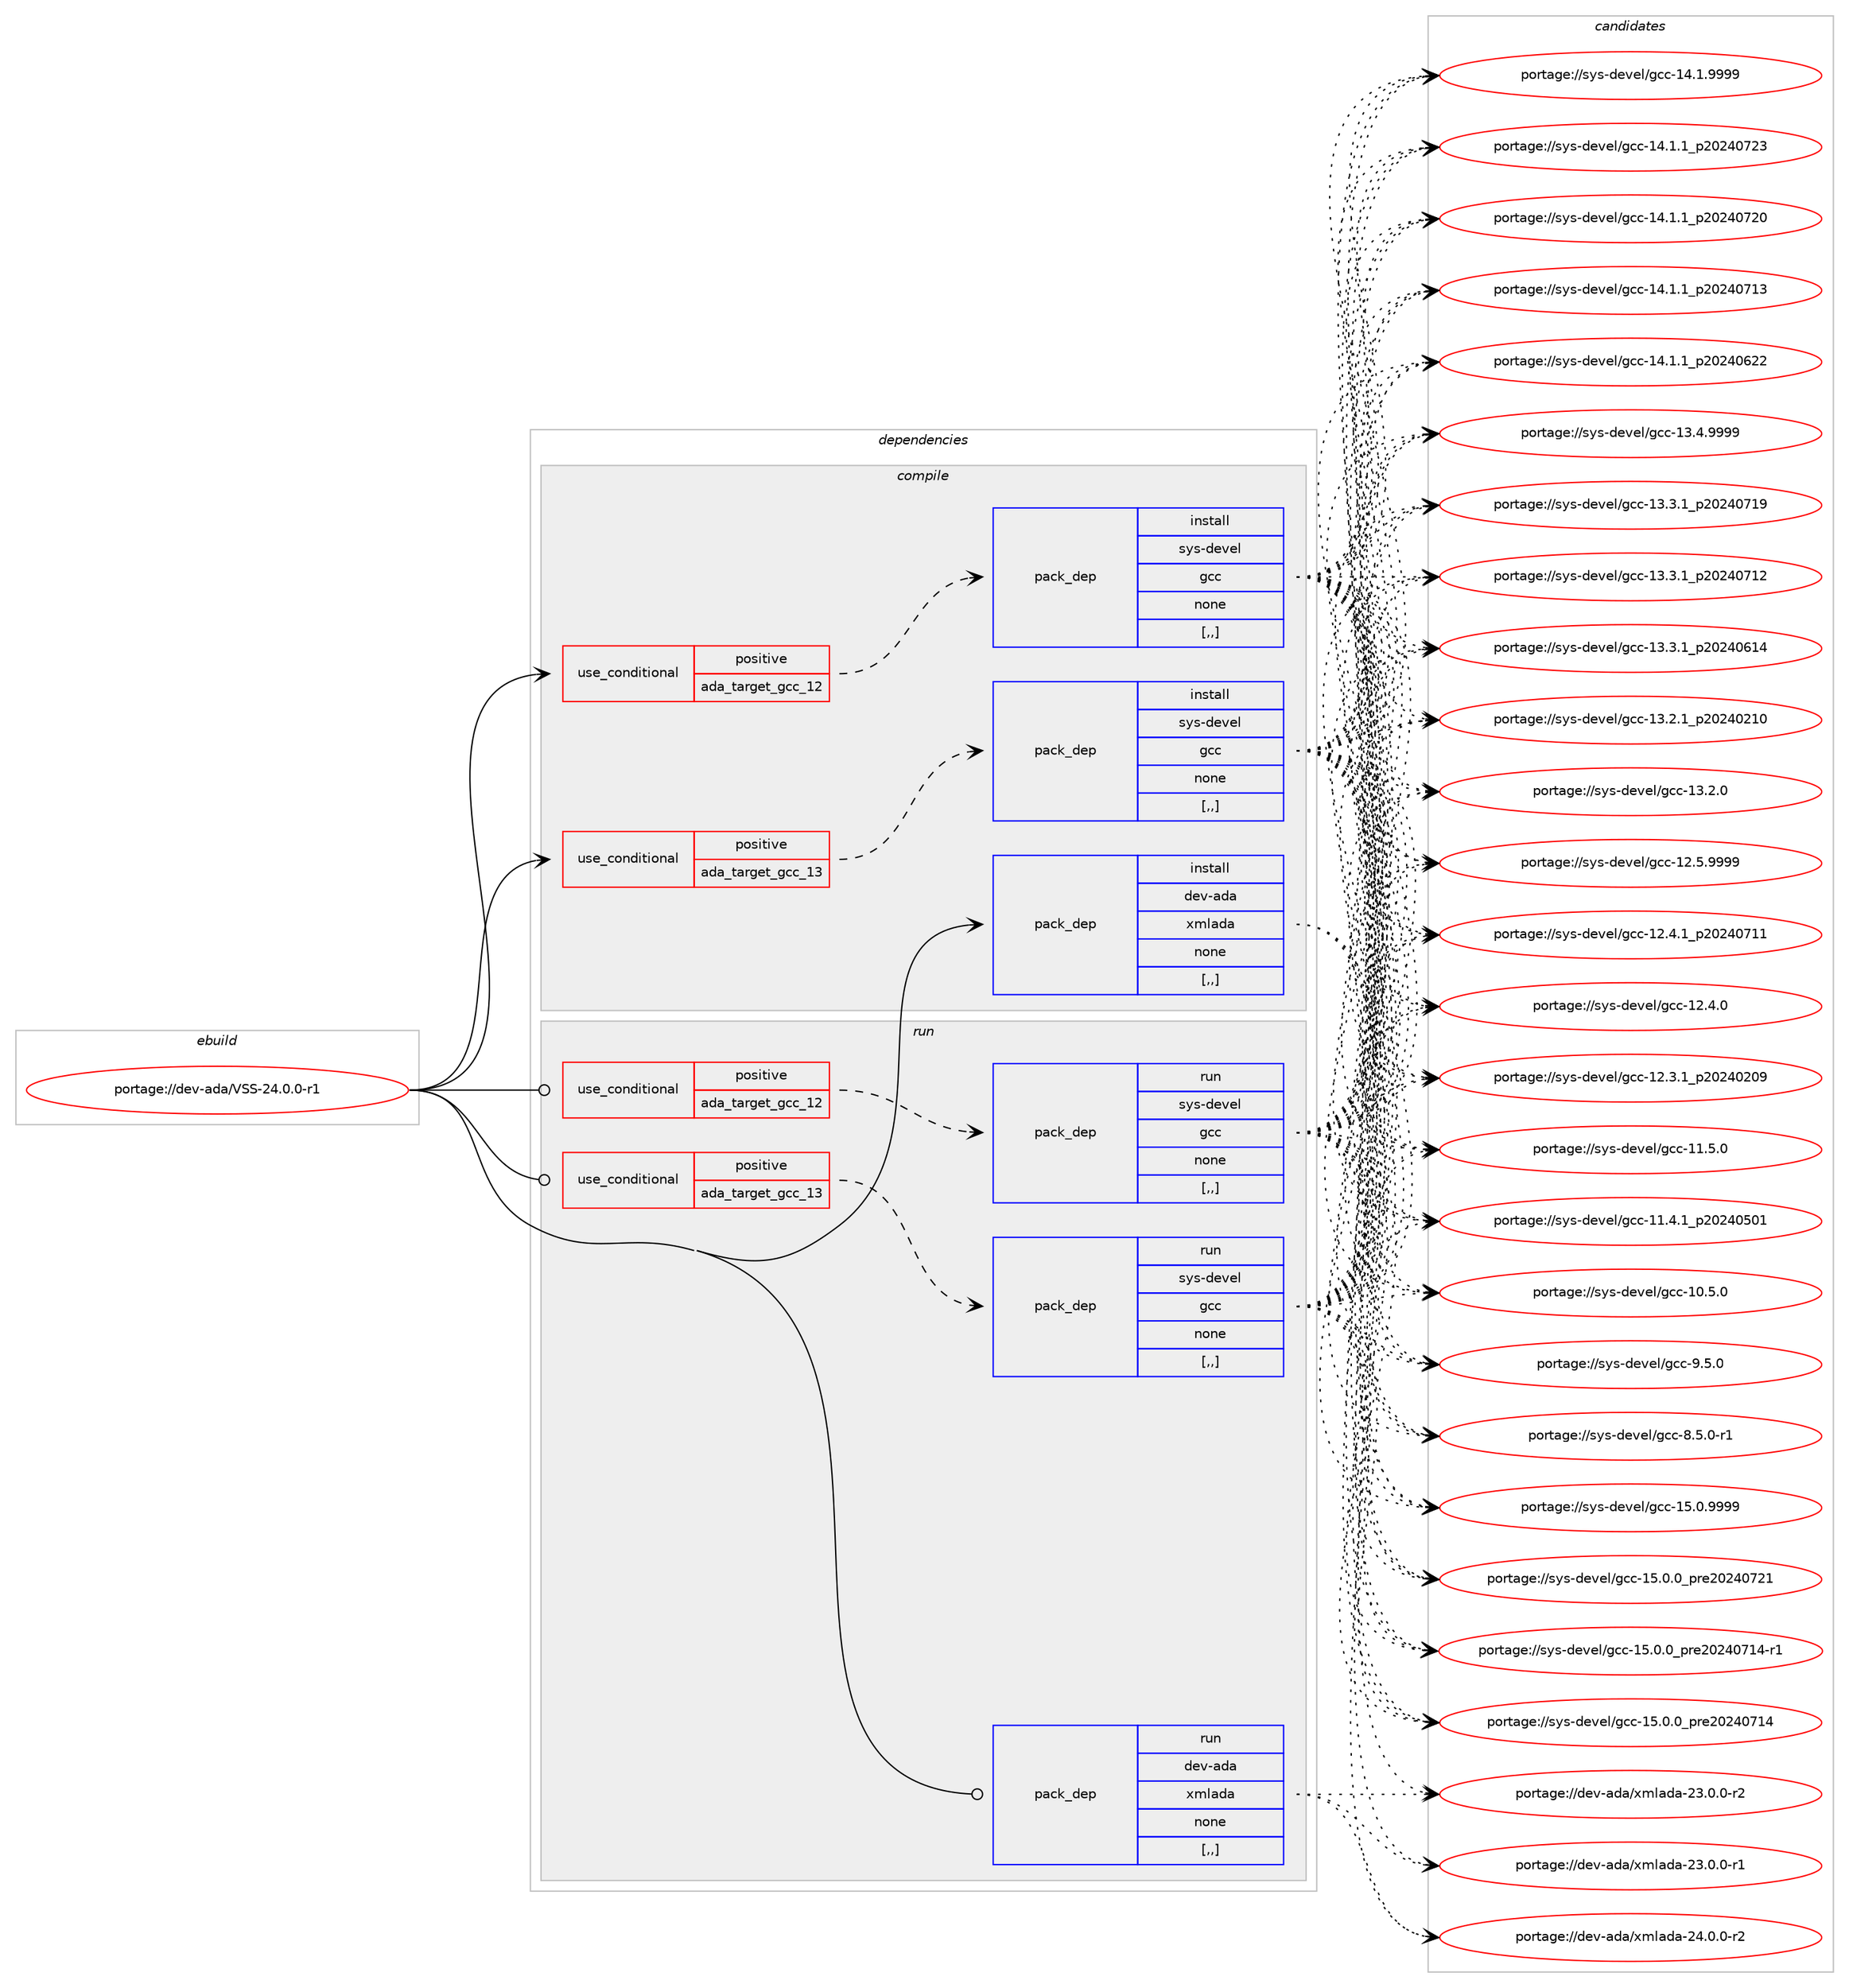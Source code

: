 digraph prolog {

# *************
# Graph options
# *************

newrank=true;
concentrate=true;
compound=true;
graph [rankdir=LR,fontname=Helvetica,fontsize=10,ranksep=1.5];#, ranksep=2.5, nodesep=0.2];
edge  [arrowhead=vee];
node  [fontname=Helvetica,fontsize=10];

# **********
# The ebuild
# **********

subgraph cluster_leftcol {
color=gray;
label=<<i>ebuild</i>>;
id [label="portage://dev-ada/VSS-24.0.0-r1", color=red, width=4, href="../dev-ada/VSS-24.0.0-r1.svg"];
}

# ****************
# The dependencies
# ****************

subgraph cluster_midcol {
color=gray;
label=<<i>dependencies</i>>;
subgraph cluster_compile {
fillcolor="#eeeeee";
style=filled;
label=<<i>compile</i>>;
subgraph cond16509 {
dependency63809 [label=<<TABLE BORDER="0" CELLBORDER="1" CELLSPACING="0" CELLPADDING="4"><TR><TD ROWSPAN="3" CELLPADDING="10">use_conditional</TD></TR><TR><TD>positive</TD></TR><TR><TD>ada_target_gcc_12</TD></TR></TABLE>>, shape=none, color=red];
subgraph pack46377 {
dependency63810 [label=<<TABLE BORDER="0" CELLBORDER="1" CELLSPACING="0" CELLPADDING="4" WIDTH="220"><TR><TD ROWSPAN="6" CELLPADDING="30">pack_dep</TD></TR><TR><TD WIDTH="110">install</TD></TR><TR><TD>sys-devel</TD></TR><TR><TD>gcc</TD></TR><TR><TD>none</TD></TR><TR><TD>[,,]</TD></TR></TABLE>>, shape=none, color=blue];
}
dependency63809:e -> dependency63810:w [weight=20,style="dashed",arrowhead="vee"];
}
id:e -> dependency63809:w [weight=20,style="solid",arrowhead="vee"];
subgraph cond16510 {
dependency63811 [label=<<TABLE BORDER="0" CELLBORDER="1" CELLSPACING="0" CELLPADDING="4"><TR><TD ROWSPAN="3" CELLPADDING="10">use_conditional</TD></TR><TR><TD>positive</TD></TR><TR><TD>ada_target_gcc_13</TD></TR></TABLE>>, shape=none, color=red];
subgraph pack46378 {
dependency63812 [label=<<TABLE BORDER="0" CELLBORDER="1" CELLSPACING="0" CELLPADDING="4" WIDTH="220"><TR><TD ROWSPAN="6" CELLPADDING="30">pack_dep</TD></TR><TR><TD WIDTH="110">install</TD></TR><TR><TD>sys-devel</TD></TR><TR><TD>gcc</TD></TR><TR><TD>none</TD></TR><TR><TD>[,,]</TD></TR></TABLE>>, shape=none, color=blue];
}
dependency63811:e -> dependency63812:w [weight=20,style="dashed",arrowhead="vee"];
}
id:e -> dependency63811:w [weight=20,style="solid",arrowhead="vee"];
subgraph pack46379 {
dependency63813 [label=<<TABLE BORDER="0" CELLBORDER="1" CELLSPACING="0" CELLPADDING="4" WIDTH="220"><TR><TD ROWSPAN="6" CELLPADDING="30">pack_dep</TD></TR><TR><TD WIDTH="110">install</TD></TR><TR><TD>dev-ada</TD></TR><TR><TD>xmlada</TD></TR><TR><TD>none</TD></TR><TR><TD>[,,]</TD></TR></TABLE>>, shape=none, color=blue];
}
id:e -> dependency63813:w [weight=20,style="solid",arrowhead="vee"];
}
subgraph cluster_compileandrun {
fillcolor="#eeeeee";
style=filled;
label=<<i>compile and run</i>>;
}
subgraph cluster_run {
fillcolor="#eeeeee";
style=filled;
label=<<i>run</i>>;
subgraph cond16511 {
dependency63814 [label=<<TABLE BORDER="0" CELLBORDER="1" CELLSPACING="0" CELLPADDING="4"><TR><TD ROWSPAN="3" CELLPADDING="10">use_conditional</TD></TR><TR><TD>positive</TD></TR><TR><TD>ada_target_gcc_12</TD></TR></TABLE>>, shape=none, color=red];
subgraph pack46380 {
dependency63815 [label=<<TABLE BORDER="0" CELLBORDER="1" CELLSPACING="0" CELLPADDING="4" WIDTH="220"><TR><TD ROWSPAN="6" CELLPADDING="30">pack_dep</TD></TR><TR><TD WIDTH="110">run</TD></TR><TR><TD>sys-devel</TD></TR><TR><TD>gcc</TD></TR><TR><TD>none</TD></TR><TR><TD>[,,]</TD></TR></TABLE>>, shape=none, color=blue];
}
dependency63814:e -> dependency63815:w [weight=20,style="dashed",arrowhead="vee"];
}
id:e -> dependency63814:w [weight=20,style="solid",arrowhead="odot"];
subgraph cond16512 {
dependency63816 [label=<<TABLE BORDER="0" CELLBORDER="1" CELLSPACING="0" CELLPADDING="4"><TR><TD ROWSPAN="3" CELLPADDING="10">use_conditional</TD></TR><TR><TD>positive</TD></TR><TR><TD>ada_target_gcc_13</TD></TR></TABLE>>, shape=none, color=red];
subgraph pack46381 {
dependency63817 [label=<<TABLE BORDER="0" CELLBORDER="1" CELLSPACING="0" CELLPADDING="4" WIDTH="220"><TR><TD ROWSPAN="6" CELLPADDING="30">pack_dep</TD></TR><TR><TD WIDTH="110">run</TD></TR><TR><TD>sys-devel</TD></TR><TR><TD>gcc</TD></TR><TR><TD>none</TD></TR><TR><TD>[,,]</TD></TR></TABLE>>, shape=none, color=blue];
}
dependency63816:e -> dependency63817:w [weight=20,style="dashed",arrowhead="vee"];
}
id:e -> dependency63816:w [weight=20,style="solid",arrowhead="odot"];
subgraph pack46382 {
dependency63818 [label=<<TABLE BORDER="0" CELLBORDER="1" CELLSPACING="0" CELLPADDING="4" WIDTH="220"><TR><TD ROWSPAN="6" CELLPADDING="30">pack_dep</TD></TR><TR><TD WIDTH="110">run</TD></TR><TR><TD>dev-ada</TD></TR><TR><TD>xmlada</TD></TR><TR><TD>none</TD></TR><TR><TD>[,,]</TD></TR></TABLE>>, shape=none, color=blue];
}
id:e -> dependency63818:w [weight=20,style="solid",arrowhead="odot"];
}
}

# **************
# The candidates
# **************

subgraph cluster_choices {
rank=same;
color=gray;
label=<<i>candidates</i>>;

subgraph choice46377 {
color=black;
nodesep=1;
choice1151211154510010111810110847103999945495346484657575757 [label="portage://sys-devel/gcc-15.0.9999", color=red, width=4,href="../sys-devel/gcc-15.0.9999.svg"];
choice1151211154510010111810110847103999945495346484648951121141015048505248555049 [label="portage://sys-devel/gcc-15.0.0_pre20240721", color=red, width=4,href="../sys-devel/gcc-15.0.0_pre20240721.svg"];
choice11512111545100101118101108471039999454953464846489511211410150485052485549524511449 [label="portage://sys-devel/gcc-15.0.0_pre20240714-r1", color=red, width=4,href="../sys-devel/gcc-15.0.0_pre20240714-r1.svg"];
choice1151211154510010111810110847103999945495346484648951121141015048505248554952 [label="portage://sys-devel/gcc-15.0.0_pre20240714", color=red, width=4,href="../sys-devel/gcc-15.0.0_pre20240714.svg"];
choice1151211154510010111810110847103999945495246494657575757 [label="portage://sys-devel/gcc-14.1.9999", color=red, width=4,href="../sys-devel/gcc-14.1.9999.svg"];
choice1151211154510010111810110847103999945495246494649951125048505248555051 [label="portage://sys-devel/gcc-14.1.1_p20240723", color=red, width=4,href="../sys-devel/gcc-14.1.1_p20240723.svg"];
choice1151211154510010111810110847103999945495246494649951125048505248555048 [label="portage://sys-devel/gcc-14.1.1_p20240720", color=red, width=4,href="../sys-devel/gcc-14.1.1_p20240720.svg"];
choice1151211154510010111810110847103999945495246494649951125048505248554951 [label="portage://sys-devel/gcc-14.1.1_p20240713", color=red, width=4,href="../sys-devel/gcc-14.1.1_p20240713.svg"];
choice1151211154510010111810110847103999945495246494649951125048505248545050 [label="portage://sys-devel/gcc-14.1.1_p20240622", color=red, width=4,href="../sys-devel/gcc-14.1.1_p20240622.svg"];
choice1151211154510010111810110847103999945495146524657575757 [label="portage://sys-devel/gcc-13.4.9999", color=red, width=4,href="../sys-devel/gcc-13.4.9999.svg"];
choice1151211154510010111810110847103999945495146514649951125048505248554957 [label="portage://sys-devel/gcc-13.3.1_p20240719", color=red, width=4,href="../sys-devel/gcc-13.3.1_p20240719.svg"];
choice1151211154510010111810110847103999945495146514649951125048505248554950 [label="portage://sys-devel/gcc-13.3.1_p20240712", color=red, width=4,href="../sys-devel/gcc-13.3.1_p20240712.svg"];
choice1151211154510010111810110847103999945495146514649951125048505248544952 [label="portage://sys-devel/gcc-13.3.1_p20240614", color=red, width=4,href="../sys-devel/gcc-13.3.1_p20240614.svg"];
choice1151211154510010111810110847103999945495146504649951125048505248504948 [label="portage://sys-devel/gcc-13.2.1_p20240210", color=red, width=4,href="../sys-devel/gcc-13.2.1_p20240210.svg"];
choice1151211154510010111810110847103999945495146504648 [label="portage://sys-devel/gcc-13.2.0", color=red, width=4,href="../sys-devel/gcc-13.2.0.svg"];
choice1151211154510010111810110847103999945495046534657575757 [label="portage://sys-devel/gcc-12.5.9999", color=red, width=4,href="../sys-devel/gcc-12.5.9999.svg"];
choice1151211154510010111810110847103999945495046524649951125048505248554949 [label="portage://sys-devel/gcc-12.4.1_p20240711", color=red, width=4,href="../sys-devel/gcc-12.4.1_p20240711.svg"];
choice1151211154510010111810110847103999945495046524648 [label="portage://sys-devel/gcc-12.4.0", color=red, width=4,href="../sys-devel/gcc-12.4.0.svg"];
choice1151211154510010111810110847103999945495046514649951125048505248504857 [label="portage://sys-devel/gcc-12.3.1_p20240209", color=red, width=4,href="../sys-devel/gcc-12.3.1_p20240209.svg"];
choice1151211154510010111810110847103999945494946534648 [label="portage://sys-devel/gcc-11.5.0", color=red, width=4,href="../sys-devel/gcc-11.5.0.svg"];
choice1151211154510010111810110847103999945494946524649951125048505248534849 [label="portage://sys-devel/gcc-11.4.1_p20240501", color=red, width=4,href="../sys-devel/gcc-11.4.1_p20240501.svg"];
choice1151211154510010111810110847103999945494846534648 [label="portage://sys-devel/gcc-10.5.0", color=red, width=4,href="../sys-devel/gcc-10.5.0.svg"];
choice11512111545100101118101108471039999455746534648 [label="portage://sys-devel/gcc-9.5.0", color=red, width=4,href="../sys-devel/gcc-9.5.0.svg"];
choice115121115451001011181011084710399994556465346484511449 [label="portage://sys-devel/gcc-8.5.0-r1", color=red, width=4,href="../sys-devel/gcc-8.5.0-r1.svg"];
dependency63810:e -> choice1151211154510010111810110847103999945495346484657575757:w [style=dotted,weight="100"];
dependency63810:e -> choice1151211154510010111810110847103999945495346484648951121141015048505248555049:w [style=dotted,weight="100"];
dependency63810:e -> choice11512111545100101118101108471039999454953464846489511211410150485052485549524511449:w [style=dotted,weight="100"];
dependency63810:e -> choice1151211154510010111810110847103999945495346484648951121141015048505248554952:w [style=dotted,weight="100"];
dependency63810:e -> choice1151211154510010111810110847103999945495246494657575757:w [style=dotted,weight="100"];
dependency63810:e -> choice1151211154510010111810110847103999945495246494649951125048505248555051:w [style=dotted,weight="100"];
dependency63810:e -> choice1151211154510010111810110847103999945495246494649951125048505248555048:w [style=dotted,weight="100"];
dependency63810:e -> choice1151211154510010111810110847103999945495246494649951125048505248554951:w [style=dotted,weight="100"];
dependency63810:e -> choice1151211154510010111810110847103999945495246494649951125048505248545050:w [style=dotted,weight="100"];
dependency63810:e -> choice1151211154510010111810110847103999945495146524657575757:w [style=dotted,weight="100"];
dependency63810:e -> choice1151211154510010111810110847103999945495146514649951125048505248554957:w [style=dotted,weight="100"];
dependency63810:e -> choice1151211154510010111810110847103999945495146514649951125048505248554950:w [style=dotted,weight="100"];
dependency63810:e -> choice1151211154510010111810110847103999945495146514649951125048505248544952:w [style=dotted,weight="100"];
dependency63810:e -> choice1151211154510010111810110847103999945495146504649951125048505248504948:w [style=dotted,weight="100"];
dependency63810:e -> choice1151211154510010111810110847103999945495146504648:w [style=dotted,weight="100"];
dependency63810:e -> choice1151211154510010111810110847103999945495046534657575757:w [style=dotted,weight="100"];
dependency63810:e -> choice1151211154510010111810110847103999945495046524649951125048505248554949:w [style=dotted,weight="100"];
dependency63810:e -> choice1151211154510010111810110847103999945495046524648:w [style=dotted,weight="100"];
dependency63810:e -> choice1151211154510010111810110847103999945495046514649951125048505248504857:w [style=dotted,weight="100"];
dependency63810:e -> choice1151211154510010111810110847103999945494946534648:w [style=dotted,weight="100"];
dependency63810:e -> choice1151211154510010111810110847103999945494946524649951125048505248534849:w [style=dotted,weight="100"];
dependency63810:e -> choice1151211154510010111810110847103999945494846534648:w [style=dotted,weight="100"];
dependency63810:e -> choice11512111545100101118101108471039999455746534648:w [style=dotted,weight="100"];
dependency63810:e -> choice115121115451001011181011084710399994556465346484511449:w [style=dotted,weight="100"];
}
subgraph choice46378 {
color=black;
nodesep=1;
choice1151211154510010111810110847103999945495346484657575757 [label="portage://sys-devel/gcc-15.0.9999", color=red, width=4,href="../sys-devel/gcc-15.0.9999.svg"];
choice1151211154510010111810110847103999945495346484648951121141015048505248555049 [label="portage://sys-devel/gcc-15.0.0_pre20240721", color=red, width=4,href="../sys-devel/gcc-15.0.0_pre20240721.svg"];
choice11512111545100101118101108471039999454953464846489511211410150485052485549524511449 [label="portage://sys-devel/gcc-15.0.0_pre20240714-r1", color=red, width=4,href="../sys-devel/gcc-15.0.0_pre20240714-r1.svg"];
choice1151211154510010111810110847103999945495346484648951121141015048505248554952 [label="portage://sys-devel/gcc-15.0.0_pre20240714", color=red, width=4,href="../sys-devel/gcc-15.0.0_pre20240714.svg"];
choice1151211154510010111810110847103999945495246494657575757 [label="portage://sys-devel/gcc-14.1.9999", color=red, width=4,href="../sys-devel/gcc-14.1.9999.svg"];
choice1151211154510010111810110847103999945495246494649951125048505248555051 [label="portage://sys-devel/gcc-14.1.1_p20240723", color=red, width=4,href="../sys-devel/gcc-14.1.1_p20240723.svg"];
choice1151211154510010111810110847103999945495246494649951125048505248555048 [label="portage://sys-devel/gcc-14.1.1_p20240720", color=red, width=4,href="../sys-devel/gcc-14.1.1_p20240720.svg"];
choice1151211154510010111810110847103999945495246494649951125048505248554951 [label="portage://sys-devel/gcc-14.1.1_p20240713", color=red, width=4,href="../sys-devel/gcc-14.1.1_p20240713.svg"];
choice1151211154510010111810110847103999945495246494649951125048505248545050 [label="portage://sys-devel/gcc-14.1.1_p20240622", color=red, width=4,href="../sys-devel/gcc-14.1.1_p20240622.svg"];
choice1151211154510010111810110847103999945495146524657575757 [label="portage://sys-devel/gcc-13.4.9999", color=red, width=4,href="../sys-devel/gcc-13.4.9999.svg"];
choice1151211154510010111810110847103999945495146514649951125048505248554957 [label="portage://sys-devel/gcc-13.3.1_p20240719", color=red, width=4,href="../sys-devel/gcc-13.3.1_p20240719.svg"];
choice1151211154510010111810110847103999945495146514649951125048505248554950 [label="portage://sys-devel/gcc-13.3.1_p20240712", color=red, width=4,href="../sys-devel/gcc-13.3.1_p20240712.svg"];
choice1151211154510010111810110847103999945495146514649951125048505248544952 [label="portage://sys-devel/gcc-13.3.1_p20240614", color=red, width=4,href="../sys-devel/gcc-13.3.1_p20240614.svg"];
choice1151211154510010111810110847103999945495146504649951125048505248504948 [label="portage://sys-devel/gcc-13.2.1_p20240210", color=red, width=4,href="../sys-devel/gcc-13.2.1_p20240210.svg"];
choice1151211154510010111810110847103999945495146504648 [label="portage://sys-devel/gcc-13.2.0", color=red, width=4,href="../sys-devel/gcc-13.2.0.svg"];
choice1151211154510010111810110847103999945495046534657575757 [label="portage://sys-devel/gcc-12.5.9999", color=red, width=4,href="../sys-devel/gcc-12.5.9999.svg"];
choice1151211154510010111810110847103999945495046524649951125048505248554949 [label="portage://sys-devel/gcc-12.4.1_p20240711", color=red, width=4,href="../sys-devel/gcc-12.4.1_p20240711.svg"];
choice1151211154510010111810110847103999945495046524648 [label="portage://sys-devel/gcc-12.4.0", color=red, width=4,href="../sys-devel/gcc-12.4.0.svg"];
choice1151211154510010111810110847103999945495046514649951125048505248504857 [label="portage://sys-devel/gcc-12.3.1_p20240209", color=red, width=4,href="../sys-devel/gcc-12.3.1_p20240209.svg"];
choice1151211154510010111810110847103999945494946534648 [label="portage://sys-devel/gcc-11.5.0", color=red, width=4,href="../sys-devel/gcc-11.5.0.svg"];
choice1151211154510010111810110847103999945494946524649951125048505248534849 [label="portage://sys-devel/gcc-11.4.1_p20240501", color=red, width=4,href="../sys-devel/gcc-11.4.1_p20240501.svg"];
choice1151211154510010111810110847103999945494846534648 [label="portage://sys-devel/gcc-10.5.0", color=red, width=4,href="../sys-devel/gcc-10.5.0.svg"];
choice11512111545100101118101108471039999455746534648 [label="portage://sys-devel/gcc-9.5.0", color=red, width=4,href="../sys-devel/gcc-9.5.0.svg"];
choice115121115451001011181011084710399994556465346484511449 [label="portage://sys-devel/gcc-8.5.0-r1", color=red, width=4,href="../sys-devel/gcc-8.5.0-r1.svg"];
dependency63812:e -> choice1151211154510010111810110847103999945495346484657575757:w [style=dotted,weight="100"];
dependency63812:e -> choice1151211154510010111810110847103999945495346484648951121141015048505248555049:w [style=dotted,weight="100"];
dependency63812:e -> choice11512111545100101118101108471039999454953464846489511211410150485052485549524511449:w [style=dotted,weight="100"];
dependency63812:e -> choice1151211154510010111810110847103999945495346484648951121141015048505248554952:w [style=dotted,weight="100"];
dependency63812:e -> choice1151211154510010111810110847103999945495246494657575757:w [style=dotted,weight="100"];
dependency63812:e -> choice1151211154510010111810110847103999945495246494649951125048505248555051:w [style=dotted,weight="100"];
dependency63812:e -> choice1151211154510010111810110847103999945495246494649951125048505248555048:w [style=dotted,weight="100"];
dependency63812:e -> choice1151211154510010111810110847103999945495246494649951125048505248554951:w [style=dotted,weight="100"];
dependency63812:e -> choice1151211154510010111810110847103999945495246494649951125048505248545050:w [style=dotted,weight="100"];
dependency63812:e -> choice1151211154510010111810110847103999945495146524657575757:w [style=dotted,weight="100"];
dependency63812:e -> choice1151211154510010111810110847103999945495146514649951125048505248554957:w [style=dotted,weight="100"];
dependency63812:e -> choice1151211154510010111810110847103999945495146514649951125048505248554950:w [style=dotted,weight="100"];
dependency63812:e -> choice1151211154510010111810110847103999945495146514649951125048505248544952:w [style=dotted,weight="100"];
dependency63812:e -> choice1151211154510010111810110847103999945495146504649951125048505248504948:w [style=dotted,weight="100"];
dependency63812:e -> choice1151211154510010111810110847103999945495146504648:w [style=dotted,weight="100"];
dependency63812:e -> choice1151211154510010111810110847103999945495046534657575757:w [style=dotted,weight="100"];
dependency63812:e -> choice1151211154510010111810110847103999945495046524649951125048505248554949:w [style=dotted,weight="100"];
dependency63812:e -> choice1151211154510010111810110847103999945495046524648:w [style=dotted,weight="100"];
dependency63812:e -> choice1151211154510010111810110847103999945495046514649951125048505248504857:w [style=dotted,weight="100"];
dependency63812:e -> choice1151211154510010111810110847103999945494946534648:w [style=dotted,weight="100"];
dependency63812:e -> choice1151211154510010111810110847103999945494946524649951125048505248534849:w [style=dotted,weight="100"];
dependency63812:e -> choice1151211154510010111810110847103999945494846534648:w [style=dotted,weight="100"];
dependency63812:e -> choice11512111545100101118101108471039999455746534648:w [style=dotted,weight="100"];
dependency63812:e -> choice115121115451001011181011084710399994556465346484511449:w [style=dotted,weight="100"];
}
subgraph choice46379 {
color=black;
nodesep=1;
choice100101118459710097471201091089710097455052464846484511450 [label="portage://dev-ada/xmlada-24.0.0-r2", color=red, width=4,href="../dev-ada/xmlada-24.0.0-r2.svg"];
choice100101118459710097471201091089710097455051464846484511450 [label="portage://dev-ada/xmlada-23.0.0-r2", color=red, width=4,href="../dev-ada/xmlada-23.0.0-r2.svg"];
choice100101118459710097471201091089710097455051464846484511449 [label="portage://dev-ada/xmlada-23.0.0-r1", color=red, width=4,href="../dev-ada/xmlada-23.0.0-r1.svg"];
dependency63813:e -> choice100101118459710097471201091089710097455052464846484511450:w [style=dotted,weight="100"];
dependency63813:e -> choice100101118459710097471201091089710097455051464846484511450:w [style=dotted,weight="100"];
dependency63813:e -> choice100101118459710097471201091089710097455051464846484511449:w [style=dotted,weight="100"];
}
subgraph choice46380 {
color=black;
nodesep=1;
choice1151211154510010111810110847103999945495346484657575757 [label="portage://sys-devel/gcc-15.0.9999", color=red, width=4,href="../sys-devel/gcc-15.0.9999.svg"];
choice1151211154510010111810110847103999945495346484648951121141015048505248555049 [label="portage://sys-devel/gcc-15.0.0_pre20240721", color=red, width=4,href="../sys-devel/gcc-15.0.0_pre20240721.svg"];
choice11512111545100101118101108471039999454953464846489511211410150485052485549524511449 [label="portage://sys-devel/gcc-15.0.0_pre20240714-r1", color=red, width=4,href="../sys-devel/gcc-15.0.0_pre20240714-r1.svg"];
choice1151211154510010111810110847103999945495346484648951121141015048505248554952 [label="portage://sys-devel/gcc-15.0.0_pre20240714", color=red, width=4,href="../sys-devel/gcc-15.0.0_pre20240714.svg"];
choice1151211154510010111810110847103999945495246494657575757 [label="portage://sys-devel/gcc-14.1.9999", color=red, width=4,href="../sys-devel/gcc-14.1.9999.svg"];
choice1151211154510010111810110847103999945495246494649951125048505248555051 [label="portage://sys-devel/gcc-14.1.1_p20240723", color=red, width=4,href="../sys-devel/gcc-14.1.1_p20240723.svg"];
choice1151211154510010111810110847103999945495246494649951125048505248555048 [label="portage://sys-devel/gcc-14.1.1_p20240720", color=red, width=4,href="../sys-devel/gcc-14.1.1_p20240720.svg"];
choice1151211154510010111810110847103999945495246494649951125048505248554951 [label="portage://sys-devel/gcc-14.1.1_p20240713", color=red, width=4,href="../sys-devel/gcc-14.1.1_p20240713.svg"];
choice1151211154510010111810110847103999945495246494649951125048505248545050 [label="portage://sys-devel/gcc-14.1.1_p20240622", color=red, width=4,href="../sys-devel/gcc-14.1.1_p20240622.svg"];
choice1151211154510010111810110847103999945495146524657575757 [label="portage://sys-devel/gcc-13.4.9999", color=red, width=4,href="../sys-devel/gcc-13.4.9999.svg"];
choice1151211154510010111810110847103999945495146514649951125048505248554957 [label="portage://sys-devel/gcc-13.3.1_p20240719", color=red, width=4,href="../sys-devel/gcc-13.3.1_p20240719.svg"];
choice1151211154510010111810110847103999945495146514649951125048505248554950 [label="portage://sys-devel/gcc-13.3.1_p20240712", color=red, width=4,href="../sys-devel/gcc-13.3.1_p20240712.svg"];
choice1151211154510010111810110847103999945495146514649951125048505248544952 [label="portage://sys-devel/gcc-13.3.1_p20240614", color=red, width=4,href="../sys-devel/gcc-13.3.1_p20240614.svg"];
choice1151211154510010111810110847103999945495146504649951125048505248504948 [label="portage://sys-devel/gcc-13.2.1_p20240210", color=red, width=4,href="../sys-devel/gcc-13.2.1_p20240210.svg"];
choice1151211154510010111810110847103999945495146504648 [label="portage://sys-devel/gcc-13.2.0", color=red, width=4,href="../sys-devel/gcc-13.2.0.svg"];
choice1151211154510010111810110847103999945495046534657575757 [label="portage://sys-devel/gcc-12.5.9999", color=red, width=4,href="../sys-devel/gcc-12.5.9999.svg"];
choice1151211154510010111810110847103999945495046524649951125048505248554949 [label="portage://sys-devel/gcc-12.4.1_p20240711", color=red, width=4,href="../sys-devel/gcc-12.4.1_p20240711.svg"];
choice1151211154510010111810110847103999945495046524648 [label="portage://sys-devel/gcc-12.4.0", color=red, width=4,href="../sys-devel/gcc-12.4.0.svg"];
choice1151211154510010111810110847103999945495046514649951125048505248504857 [label="portage://sys-devel/gcc-12.3.1_p20240209", color=red, width=4,href="../sys-devel/gcc-12.3.1_p20240209.svg"];
choice1151211154510010111810110847103999945494946534648 [label="portage://sys-devel/gcc-11.5.0", color=red, width=4,href="../sys-devel/gcc-11.5.0.svg"];
choice1151211154510010111810110847103999945494946524649951125048505248534849 [label="portage://sys-devel/gcc-11.4.1_p20240501", color=red, width=4,href="../sys-devel/gcc-11.4.1_p20240501.svg"];
choice1151211154510010111810110847103999945494846534648 [label="portage://sys-devel/gcc-10.5.0", color=red, width=4,href="../sys-devel/gcc-10.5.0.svg"];
choice11512111545100101118101108471039999455746534648 [label="portage://sys-devel/gcc-9.5.0", color=red, width=4,href="../sys-devel/gcc-9.5.0.svg"];
choice115121115451001011181011084710399994556465346484511449 [label="portage://sys-devel/gcc-8.5.0-r1", color=red, width=4,href="../sys-devel/gcc-8.5.0-r1.svg"];
dependency63815:e -> choice1151211154510010111810110847103999945495346484657575757:w [style=dotted,weight="100"];
dependency63815:e -> choice1151211154510010111810110847103999945495346484648951121141015048505248555049:w [style=dotted,weight="100"];
dependency63815:e -> choice11512111545100101118101108471039999454953464846489511211410150485052485549524511449:w [style=dotted,weight="100"];
dependency63815:e -> choice1151211154510010111810110847103999945495346484648951121141015048505248554952:w [style=dotted,weight="100"];
dependency63815:e -> choice1151211154510010111810110847103999945495246494657575757:w [style=dotted,weight="100"];
dependency63815:e -> choice1151211154510010111810110847103999945495246494649951125048505248555051:w [style=dotted,weight="100"];
dependency63815:e -> choice1151211154510010111810110847103999945495246494649951125048505248555048:w [style=dotted,weight="100"];
dependency63815:e -> choice1151211154510010111810110847103999945495246494649951125048505248554951:w [style=dotted,weight="100"];
dependency63815:e -> choice1151211154510010111810110847103999945495246494649951125048505248545050:w [style=dotted,weight="100"];
dependency63815:e -> choice1151211154510010111810110847103999945495146524657575757:w [style=dotted,weight="100"];
dependency63815:e -> choice1151211154510010111810110847103999945495146514649951125048505248554957:w [style=dotted,weight="100"];
dependency63815:e -> choice1151211154510010111810110847103999945495146514649951125048505248554950:w [style=dotted,weight="100"];
dependency63815:e -> choice1151211154510010111810110847103999945495146514649951125048505248544952:w [style=dotted,weight="100"];
dependency63815:e -> choice1151211154510010111810110847103999945495146504649951125048505248504948:w [style=dotted,weight="100"];
dependency63815:e -> choice1151211154510010111810110847103999945495146504648:w [style=dotted,weight="100"];
dependency63815:e -> choice1151211154510010111810110847103999945495046534657575757:w [style=dotted,weight="100"];
dependency63815:e -> choice1151211154510010111810110847103999945495046524649951125048505248554949:w [style=dotted,weight="100"];
dependency63815:e -> choice1151211154510010111810110847103999945495046524648:w [style=dotted,weight="100"];
dependency63815:e -> choice1151211154510010111810110847103999945495046514649951125048505248504857:w [style=dotted,weight="100"];
dependency63815:e -> choice1151211154510010111810110847103999945494946534648:w [style=dotted,weight="100"];
dependency63815:e -> choice1151211154510010111810110847103999945494946524649951125048505248534849:w [style=dotted,weight="100"];
dependency63815:e -> choice1151211154510010111810110847103999945494846534648:w [style=dotted,weight="100"];
dependency63815:e -> choice11512111545100101118101108471039999455746534648:w [style=dotted,weight="100"];
dependency63815:e -> choice115121115451001011181011084710399994556465346484511449:w [style=dotted,weight="100"];
}
subgraph choice46381 {
color=black;
nodesep=1;
choice1151211154510010111810110847103999945495346484657575757 [label="portage://sys-devel/gcc-15.0.9999", color=red, width=4,href="../sys-devel/gcc-15.0.9999.svg"];
choice1151211154510010111810110847103999945495346484648951121141015048505248555049 [label="portage://sys-devel/gcc-15.0.0_pre20240721", color=red, width=4,href="../sys-devel/gcc-15.0.0_pre20240721.svg"];
choice11512111545100101118101108471039999454953464846489511211410150485052485549524511449 [label="portage://sys-devel/gcc-15.0.0_pre20240714-r1", color=red, width=4,href="../sys-devel/gcc-15.0.0_pre20240714-r1.svg"];
choice1151211154510010111810110847103999945495346484648951121141015048505248554952 [label="portage://sys-devel/gcc-15.0.0_pre20240714", color=red, width=4,href="../sys-devel/gcc-15.0.0_pre20240714.svg"];
choice1151211154510010111810110847103999945495246494657575757 [label="portage://sys-devel/gcc-14.1.9999", color=red, width=4,href="../sys-devel/gcc-14.1.9999.svg"];
choice1151211154510010111810110847103999945495246494649951125048505248555051 [label="portage://sys-devel/gcc-14.1.1_p20240723", color=red, width=4,href="../sys-devel/gcc-14.1.1_p20240723.svg"];
choice1151211154510010111810110847103999945495246494649951125048505248555048 [label="portage://sys-devel/gcc-14.1.1_p20240720", color=red, width=4,href="../sys-devel/gcc-14.1.1_p20240720.svg"];
choice1151211154510010111810110847103999945495246494649951125048505248554951 [label="portage://sys-devel/gcc-14.1.1_p20240713", color=red, width=4,href="../sys-devel/gcc-14.1.1_p20240713.svg"];
choice1151211154510010111810110847103999945495246494649951125048505248545050 [label="portage://sys-devel/gcc-14.1.1_p20240622", color=red, width=4,href="../sys-devel/gcc-14.1.1_p20240622.svg"];
choice1151211154510010111810110847103999945495146524657575757 [label="portage://sys-devel/gcc-13.4.9999", color=red, width=4,href="../sys-devel/gcc-13.4.9999.svg"];
choice1151211154510010111810110847103999945495146514649951125048505248554957 [label="portage://sys-devel/gcc-13.3.1_p20240719", color=red, width=4,href="../sys-devel/gcc-13.3.1_p20240719.svg"];
choice1151211154510010111810110847103999945495146514649951125048505248554950 [label="portage://sys-devel/gcc-13.3.1_p20240712", color=red, width=4,href="../sys-devel/gcc-13.3.1_p20240712.svg"];
choice1151211154510010111810110847103999945495146514649951125048505248544952 [label="portage://sys-devel/gcc-13.3.1_p20240614", color=red, width=4,href="../sys-devel/gcc-13.3.1_p20240614.svg"];
choice1151211154510010111810110847103999945495146504649951125048505248504948 [label="portage://sys-devel/gcc-13.2.1_p20240210", color=red, width=4,href="../sys-devel/gcc-13.2.1_p20240210.svg"];
choice1151211154510010111810110847103999945495146504648 [label="portage://sys-devel/gcc-13.2.0", color=red, width=4,href="../sys-devel/gcc-13.2.0.svg"];
choice1151211154510010111810110847103999945495046534657575757 [label="portage://sys-devel/gcc-12.5.9999", color=red, width=4,href="../sys-devel/gcc-12.5.9999.svg"];
choice1151211154510010111810110847103999945495046524649951125048505248554949 [label="portage://sys-devel/gcc-12.4.1_p20240711", color=red, width=4,href="../sys-devel/gcc-12.4.1_p20240711.svg"];
choice1151211154510010111810110847103999945495046524648 [label="portage://sys-devel/gcc-12.4.0", color=red, width=4,href="../sys-devel/gcc-12.4.0.svg"];
choice1151211154510010111810110847103999945495046514649951125048505248504857 [label="portage://sys-devel/gcc-12.3.1_p20240209", color=red, width=4,href="../sys-devel/gcc-12.3.1_p20240209.svg"];
choice1151211154510010111810110847103999945494946534648 [label="portage://sys-devel/gcc-11.5.0", color=red, width=4,href="../sys-devel/gcc-11.5.0.svg"];
choice1151211154510010111810110847103999945494946524649951125048505248534849 [label="portage://sys-devel/gcc-11.4.1_p20240501", color=red, width=4,href="../sys-devel/gcc-11.4.1_p20240501.svg"];
choice1151211154510010111810110847103999945494846534648 [label="portage://sys-devel/gcc-10.5.0", color=red, width=4,href="../sys-devel/gcc-10.5.0.svg"];
choice11512111545100101118101108471039999455746534648 [label="portage://sys-devel/gcc-9.5.0", color=red, width=4,href="../sys-devel/gcc-9.5.0.svg"];
choice115121115451001011181011084710399994556465346484511449 [label="portage://sys-devel/gcc-8.5.0-r1", color=red, width=4,href="../sys-devel/gcc-8.5.0-r1.svg"];
dependency63817:e -> choice1151211154510010111810110847103999945495346484657575757:w [style=dotted,weight="100"];
dependency63817:e -> choice1151211154510010111810110847103999945495346484648951121141015048505248555049:w [style=dotted,weight="100"];
dependency63817:e -> choice11512111545100101118101108471039999454953464846489511211410150485052485549524511449:w [style=dotted,weight="100"];
dependency63817:e -> choice1151211154510010111810110847103999945495346484648951121141015048505248554952:w [style=dotted,weight="100"];
dependency63817:e -> choice1151211154510010111810110847103999945495246494657575757:w [style=dotted,weight="100"];
dependency63817:e -> choice1151211154510010111810110847103999945495246494649951125048505248555051:w [style=dotted,weight="100"];
dependency63817:e -> choice1151211154510010111810110847103999945495246494649951125048505248555048:w [style=dotted,weight="100"];
dependency63817:e -> choice1151211154510010111810110847103999945495246494649951125048505248554951:w [style=dotted,weight="100"];
dependency63817:e -> choice1151211154510010111810110847103999945495246494649951125048505248545050:w [style=dotted,weight="100"];
dependency63817:e -> choice1151211154510010111810110847103999945495146524657575757:w [style=dotted,weight="100"];
dependency63817:e -> choice1151211154510010111810110847103999945495146514649951125048505248554957:w [style=dotted,weight="100"];
dependency63817:e -> choice1151211154510010111810110847103999945495146514649951125048505248554950:w [style=dotted,weight="100"];
dependency63817:e -> choice1151211154510010111810110847103999945495146514649951125048505248544952:w [style=dotted,weight="100"];
dependency63817:e -> choice1151211154510010111810110847103999945495146504649951125048505248504948:w [style=dotted,weight="100"];
dependency63817:e -> choice1151211154510010111810110847103999945495146504648:w [style=dotted,weight="100"];
dependency63817:e -> choice1151211154510010111810110847103999945495046534657575757:w [style=dotted,weight="100"];
dependency63817:e -> choice1151211154510010111810110847103999945495046524649951125048505248554949:w [style=dotted,weight="100"];
dependency63817:e -> choice1151211154510010111810110847103999945495046524648:w [style=dotted,weight="100"];
dependency63817:e -> choice1151211154510010111810110847103999945495046514649951125048505248504857:w [style=dotted,weight="100"];
dependency63817:e -> choice1151211154510010111810110847103999945494946534648:w [style=dotted,weight="100"];
dependency63817:e -> choice1151211154510010111810110847103999945494946524649951125048505248534849:w [style=dotted,weight="100"];
dependency63817:e -> choice1151211154510010111810110847103999945494846534648:w [style=dotted,weight="100"];
dependency63817:e -> choice11512111545100101118101108471039999455746534648:w [style=dotted,weight="100"];
dependency63817:e -> choice115121115451001011181011084710399994556465346484511449:w [style=dotted,weight="100"];
}
subgraph choice46382 {
color=black;
nodesep=1;
choice100101118459710097471201091089710097455052464846484511450 [label="portage://dev-ada/xmlada-24.0.0-r2", color=red, width=4,href="../dev-ada/xmlada-24.0.0-r2.svg"];
choice100101118459710097471201091089710097455051464846484511450 [label="portage://dev-ada/xmlada-23.0.0-r2", color=red, width=4,href="../dev-ada/xmlada-23.0.0-r2.svg"];
choice100101118459710097471201091089710097455051464846484511449 [label="portage://dev-ada/xmlada-23.0.0-r1", color=red, width=4,href="../dev-ada/xmlada-23.0.0-r1.svg"];
dependency63818:e -> choice100101118459710097471201091089710097455052464846484511450:w [style=dotted,weight="100"];
dependency63818:e -> choice100101118459710097471201091089710097455051464846484511450:w [style=dotted,weight="100"];
dependency63818:e -> choice100101118459710097471201091089710097455051464846484511449:w [style=dotted,weight="100"];
}
}

}
